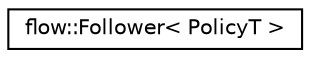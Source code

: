 digraph "Graphical Class Hierarchy"
{
 // LATEX_PDF_SIZE
  edge [fontname="Helvetica",fontsize="10",labelfontname="Helvetica",labelfontsize="10"];
  node [fontname="Helvetica",fontsize="10",shape=record];
  rankdir="LR";
  Node0 [label="flow::Follower\< PolicyT \>",height=0.2,width=0.4,color="black", fillcolor="white", style="filled",URL="$classflow_1_1_follower.html",tooltip="CRTP-base for Follower input-capture policies."];
}
